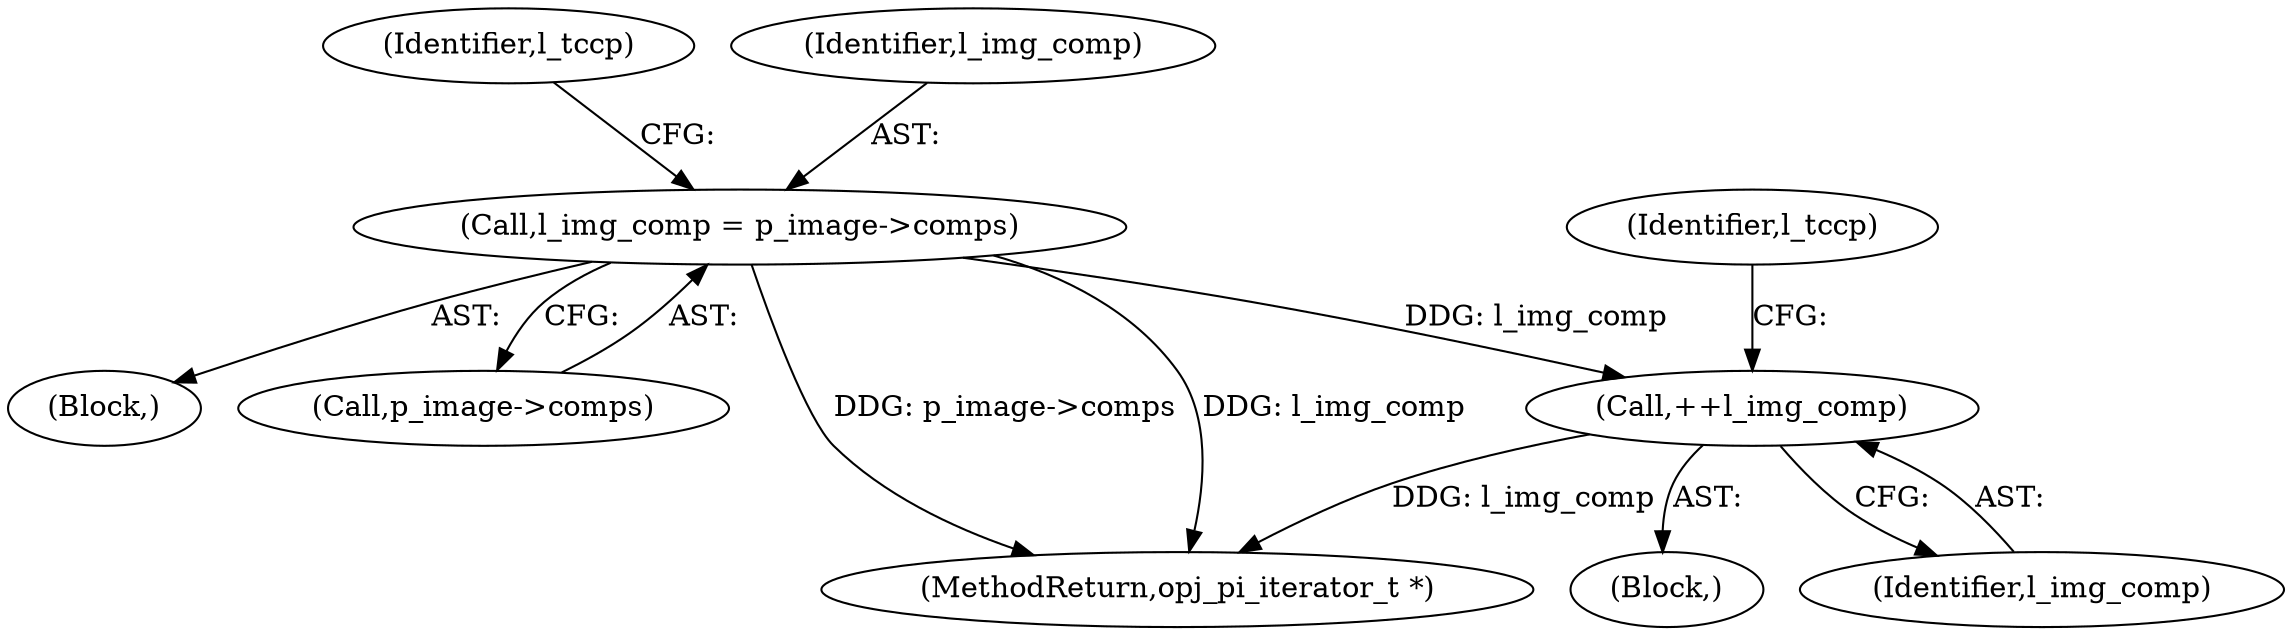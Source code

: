 digraph "0_openjpeg_ef01f18dfc6780b776d0674ed3e7415c6ef54d24@pointer" {
"1000671" [label="(Call,++l_img_comp)"];
"1000540" [label="(Call,l_img_comp = p_image->comps)"];
"1000672" [label="(Identifier,l_img_comp)"];
"1000546" [label="(Identifier,l_tccp)"];
"1000601" [label="(Block,)"];
"1000674" [label="(Identifier,l_tccp)"];
"1000534" [label="(Block,)"];
"1000542" [label="(Call,p_image->comps)"];
"1000541" [label="(Identifier,l_img_comp)"];
"1000671" [label="(Call,++l_img_comp)"];
"1000540" [label="(Call,l_img_comp = p_image->comps)"];
"1000715" [label="(MethodReturn,opj_pi_iterator_t *)"];
"1000671" -> "1000601"  [label="AST: "];
"1000671" -> "1000672"  [label="CFG: "];
"1000672" -> "1000671"  [label="AST: "];
"1000674" -> "1000671"  [label="CFG: "];
"1000671" -> "1000715"  [label="DDG: l_img_comp"];
"1000540" -> "1000671"  [label="DDG: l_img_comp"];
"1000540" -> "1000534"  [label="AST: "];
"1000540" -> "1000542"  [label="CFG: "];
"1000541" -> "1000540"  [label="AST: "];
"1000542" -> "1000540"  [label="AST: "];
"1000546" -> "1000540"  [label="CFG: "];
"1000540" -> "1000715"  [label="DDG: p_image->comps"];
"1000540" -> "1000715"  [label="DDG: l_img_comp"];
}
